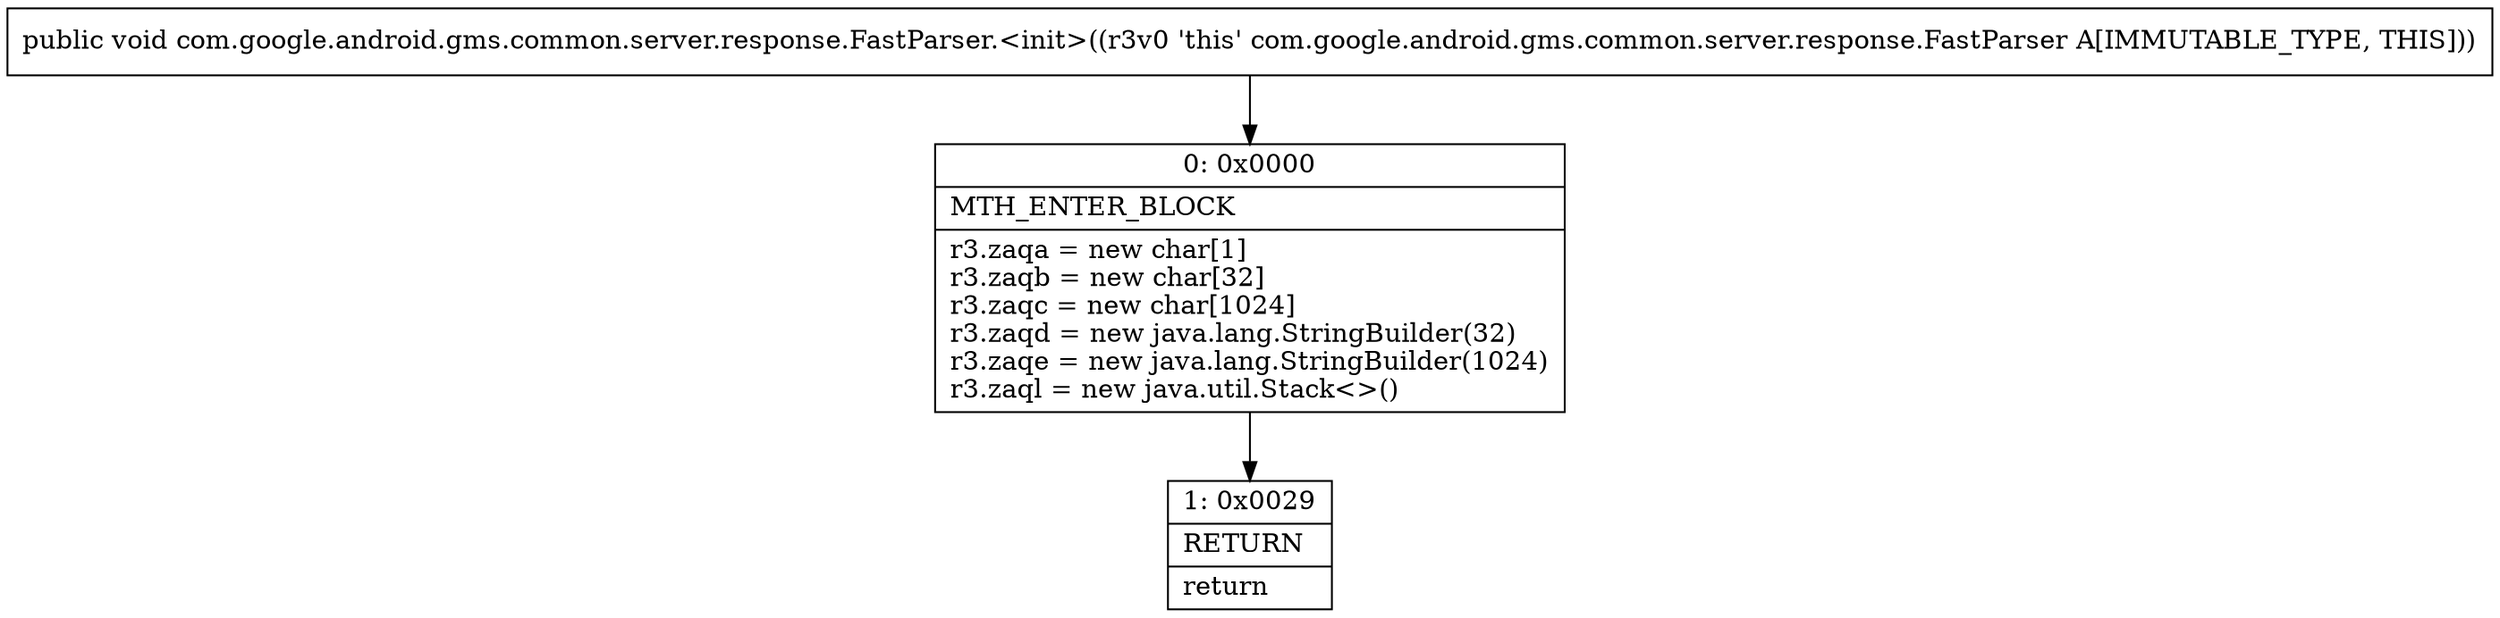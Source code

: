 digraph "CFG forcom.google.android.gms.common.server.response.FastParser.\<init\>()V" {
Node_0 [shape=record,label="{0\:\ 0x0000|MTH_ENTER_BLOCK\l|r3.zaqa = new char[1]\lr3.zaqb = new char[32]\lr3.zaqc = new char[1024]\lr3.zaqd = new java.lang.StringBuilder(32)\lr3.zaqe = new java.lang.StringBuilder(1024)\lr3.zaql = new java.util.Stack\<\>()\l}"];
Node_1 [shape=record,label="{1\:\ 0x0029|RETURN\l|return\l}"];
MethodNode[shape=record,label="{public void com.google.android.gms.common.server.response.FastParser.\<init\>((r3v0 'this' com.google.android.gms.common.server.response.FastParser A[IMMUTABLE_TYPE, THIS])) }"];
MethodNode -> Node_0;
Node_0 -> Node_1;
}

